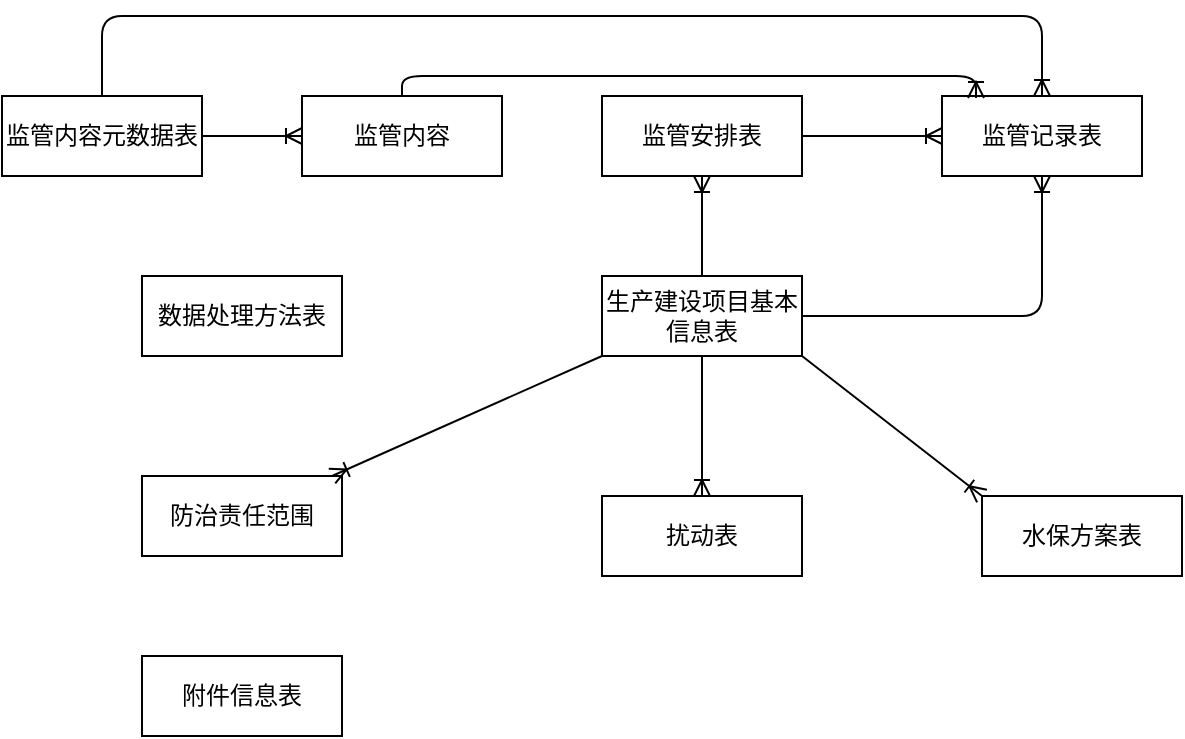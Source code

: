 <mxfile version="14.1.8" type="github">
  <diagram id="R2lEEEUBdFMjLlhIrx00" name="Page-1">
    <mxGraphModel dx="984" dy="489" grid="1" gridSize="10" guides="1" tooltips="1" connect="1" arrows="1" fold="1" page="1" pageScale="1" pageWidth="850" pageHeight="1100" math="0" shadow="0" extFonts="Permanent Marker^https://fonts.googleapis.com/css?family=Permanent+Marker">
      <root>
        <mxCell id="0" />
        <mxCell id="1" parent="0" />
        <mxCell id="AxrDIQkXjqBsLsCR79po-1" value="监管内容元数据表" style="whiteSpace=wrap;html=1;align=center;" vertex="1" parent="1">
          <mxGeometry x="160" y="120" width="100" height="40" as="geometry" />
        </mxCell>
        <mxCell id="AxrDIQkXjqBsLsCR79po-2" value="监管安排表" style="whiteSpace=wrap;html=1;align=center;" vertex="1" parent="1">
          <mxGeometry x="460" y="120" width="100" height="40" as="geometry" />
        </mxCell>
        <mxCell id="AxrDIQkXjqBsLsCR79po-3" value="监管记录表" style="whiteSpace=wrap;html=1;align=center;" vertex="1" parent="1">
          <mxGeometry x="630" y="120" width="100" height="40" as="geometry" />
        </mxCell>
        <mxCell id="AxrDIQkXjqBsLsCR79po-4" value="数据处理方法表" style="whiteSpace=wrap;html=1;align=center;" vertex="1" parent="1">
          <mxGeometry x="230" y="210" width="100" height="40" as="geometry" />
        </mxCell>
        <mxCell id="AxrDIQkXjqBsLsCR79po-7" value="生产建设项目基本信息表" style="whiteSpace=wrap;html=1;align=center;" vertex="1" parent="1">
          <mxGeometry x="460" y="210" width="100" height="40" as="geometry" />
        </mxCell>
        <mxCell id="AxrDIQkXjqBsLsCR79po-8" value="扰动表" style="whiteSpace=wrap;html=1;align=center;" vertex="1" parent="1">
          <mxGeometry x="460" y="320" width="100" height="40" as="geometry" />
        </mxCell>
        <mxCell id="AxrDIQkXjqBsLsCR79po-9" value="附件信息表" style="whiteSpace=wrap;html=1;align=center;" vertex="1" parent="1">
          <mxGeometry x="230" y="400" width="100" height="40" as="geometry" />
        </mxCell>
        <mxCell id="AxrDIQkXjqBsLsCR79po-10" value="" style="fontSize=12;html=1;endArrow=ERoneToMany;exitX=0.5;exitY=0;exitDx=0;exitDy=0;entryX=0.5;entryY=1;entryDx=0;entryDy=0;" edge="1" parent="1" source="AxrDIQkXjqBsLsCR79po-7" target="AxrDIQkXjqBsLsCR79po-2">
          <mxGeometry width="100" height="100" relative="1" as="geometry">
            <mxPoint x="630" y="370" as="sourcePoint" />
            <mxPoint x="730" y="270" as="targetPoint" />
          </mxGeometry>
        </mxCell>
        <mxCell id="AxrDIQkXjqBsLsCR79po-11" value="" style="edgeStyle=orthogonalEdgeStyle;fontSize=12;html=1;endArrow=ERoneToMany;exitX=1;exitY=0.5;exitDx=0;exitDy=0;entryX=0.5;entryY=1;entryDx=0;entryDy=0;" edge="1" parent="1" source="AxrDIQkXjqBsLsCR79po-7" target="AxrDIQkXjqBsLsCR79po-3">
          <mxGeometry width="100" height="100" relative="1" as="geometry">
            <mxPoint x="640" y="370" as="sourcePoint" />
            <mxPoint x="740" y="270" as="targetPoint" />
          </mxGeometry>
        </mxCell>
        <mxCell id="AxrDIQkXjqBsLsCR79po-12" value="" style="edgeStyle=orthogonalEdgeStyle;fontSize=12;html=1;endArrow=ERoneToMany;entryX=0.5;entryY=0;entryDx=0;entryDy=0;exitX=0.5;exitY=0;exitDx=0;exitDy=0;" edge="1" parent="1" source="AxrDIQkXjqBsLsCR79po-1" target="AxrDIQkXjqBsLsCR79po-3">
          <mxGeometry width="100" height="100" relative="1" as="geometry">
            <mxPoint x="330" y="130" as="sourcePoint" />
            <mxPoint x="430" y="30" as="targetPoint" />
            <Array as="points">
              <mxPoint x="210" y="80" />
              <mxPoint x="680" y="80" />
            </Array>
          </mxGeometry>
        </mxCell>
        <mxCell id="AxrDIQkXjqBsLsCR79po-13" value="" style="edgeStyle=entityRelationEdgeStyle;fontSize=12;html=1;endArrow=ERoneToMany;exitX=1;exitY=0.5;exitDx=0;exitDy=0;entryX=0;entryY=0.5;entryDx=0;entryDy=0;" edge="1" parent="1" source="AxrDIQkXjqBsLsCR79po-2" target="AxrDIQkXjqBsLsCR79po-3">
          <mxGeometry width="100" height="100" relative="1" as="geometry">
            <mxPoint x="770" y="290" as="sourcePoint" />
            <mxPoint x="870" y="190" as="targetPoint" />
          </mxGeometry>
        </mxCell>
        <mxCell id="AxrDIQkXjqBsLsCR79po-14" value="监管内容" style="whiteSpace=wrap;html=1;align=center;" vertex="1" parent="1">
          <mxGeometry x="310" y="120" width="100" height="40" as="geometry" />
        </mxCell>
        <mxCell id="AxrDIQkXjqBsLsCR79po-15" value="" style="edgeStyle=orthogonalEdgeStyle;fontSize=12;html=1;endArrow=ERoneToMany;exitX=0.5;exitY=0;exitDx=0;exitDy=0;entryX=0.17;entryY=0.025;entryDx=0;entryDy=0;entryPerimeter=0;" edge="1" parent="1" source="AxrDIQkXjqBsLsCR79po-14" target="AxrDIQkXjqBsLsCR79po-3">
          <mxGeometry width="100" height="100" relative="1" as="geometry">
            <mxPoint x="750" y="270" as="sourcePoint" />
            <mxPoint x="850" y="170" as="targetPoint" />
          </mxGeometry>
        </mxCell>
        <mxCell id="AxrDIQkXjqBsLsCR79po-16" value="防治责任范围" style="whiteSpace=wrap;html=1;align=center;" vertex="1" parent="1">
          <mxGeometry x="230" y="310" width="100" height="40" as="geometry" />
        </mxCell>
        <mxCell id="AxrDIQkXjqBsLsCR79po-17" value="" style="fontSize=12;html=1;endArrow=ERoneToMany;exitX=0;exitY=1;exitDx=0;exitDy=0;" edge="1" parent="1" source="AxrDIQkXjqBsLsCR79po-7" target="AxrDIQkXjqBsLsCR79po-16">
          <mxGeometry width="100" height="100" relative="1" as="geometry">
            <mxPoint x="370" y="380" as="sourcePoint" />
            <mxPoint x="470" y="280" as="targetPoint" />
          </mxGeometry>
        </mxCell>
        <mxCell id="AxrDIQkXjqBsLsCR79po-18" value="水保方案表" style="whiteSpace=wrap;html=1;align=center;" vertex="1" parent="1">
          <mxGeometry x="650" y="320" width="100" height="40" as="geometry" />
        </mxCell>
        <mxCell id="AxrDIQkXjqBsLsCR79po-19" value="" style="fontSize=12;html=1;endArrow=ERoneToMany;exitX=1;exitY=1;exitDx=0;exitDy=0;entryX=0;entryY=0;entryDx=0;entryDy=0;" edge="1" parent="1" source="AxrDIQkXjqBsLsCR79po-7" target="AxrDIQkXjqBsLsCR79po-18">
          <mxGeometry width="100" height="100" relative="1" as="geometry">
            <mxPoint x="620" y="350" as="sourcePoint" />
            <mxPoint x="720" y="250" as="targetPoint" />
          </mxGeometry>
        </mxCell>
        <mxCell id="AxrDIQkXjqBsLsCR79po-20" value="" style="fontSize=12;html=1;endArrow=ERoneToMany;exitX=0.5;exitY=1;exitDx=0;exitDy=0;entryX=0.5;entryY=0;entryDx=0;entryDy=0;" edge="1" parent="1" source="AxrDIQkXjqBsLsCR79po-7" target="AxrDIQkXjqBsLsCR79po-8">
          <mxGeometry width="100" height="100" relative="1" as="geometry">
            <mxPoint x="480" y="370" as="sourcePoint" />
            <mxPoint x="580" y="270" as="targetPoint" />
          </mxGeometry>
        </mxCell>
        <mxCell id="AxrDIQkXjqBsLsCR79po-21" value="" style="edgeStyle=entityRelationEdgeStyle;fontSize=12;html=1;endArrow=ERoneToMany;exitX=1;exitY=0.5;exitDx=0;exitDy=0;entryX=0;entryY=0.5;entryDx=0;entryDy=0;" edge="1" parent="1" source="AxrDIQkXjqBsLsCR79po-1" target="AxrDIQkXjqBsLsCR79po-14">
          <mxGeometry width="100" height="100" relative="1" as="geometry">
            <mxPoint x="40" y="320" as="sourcePoint" />
            <mxPoint x="140" y="220" as="targetPoint" />
          </mxGeometry>
        </mxCell>
      </root>
    </mxGraphModel>
  </diagram>
</mxfile>
